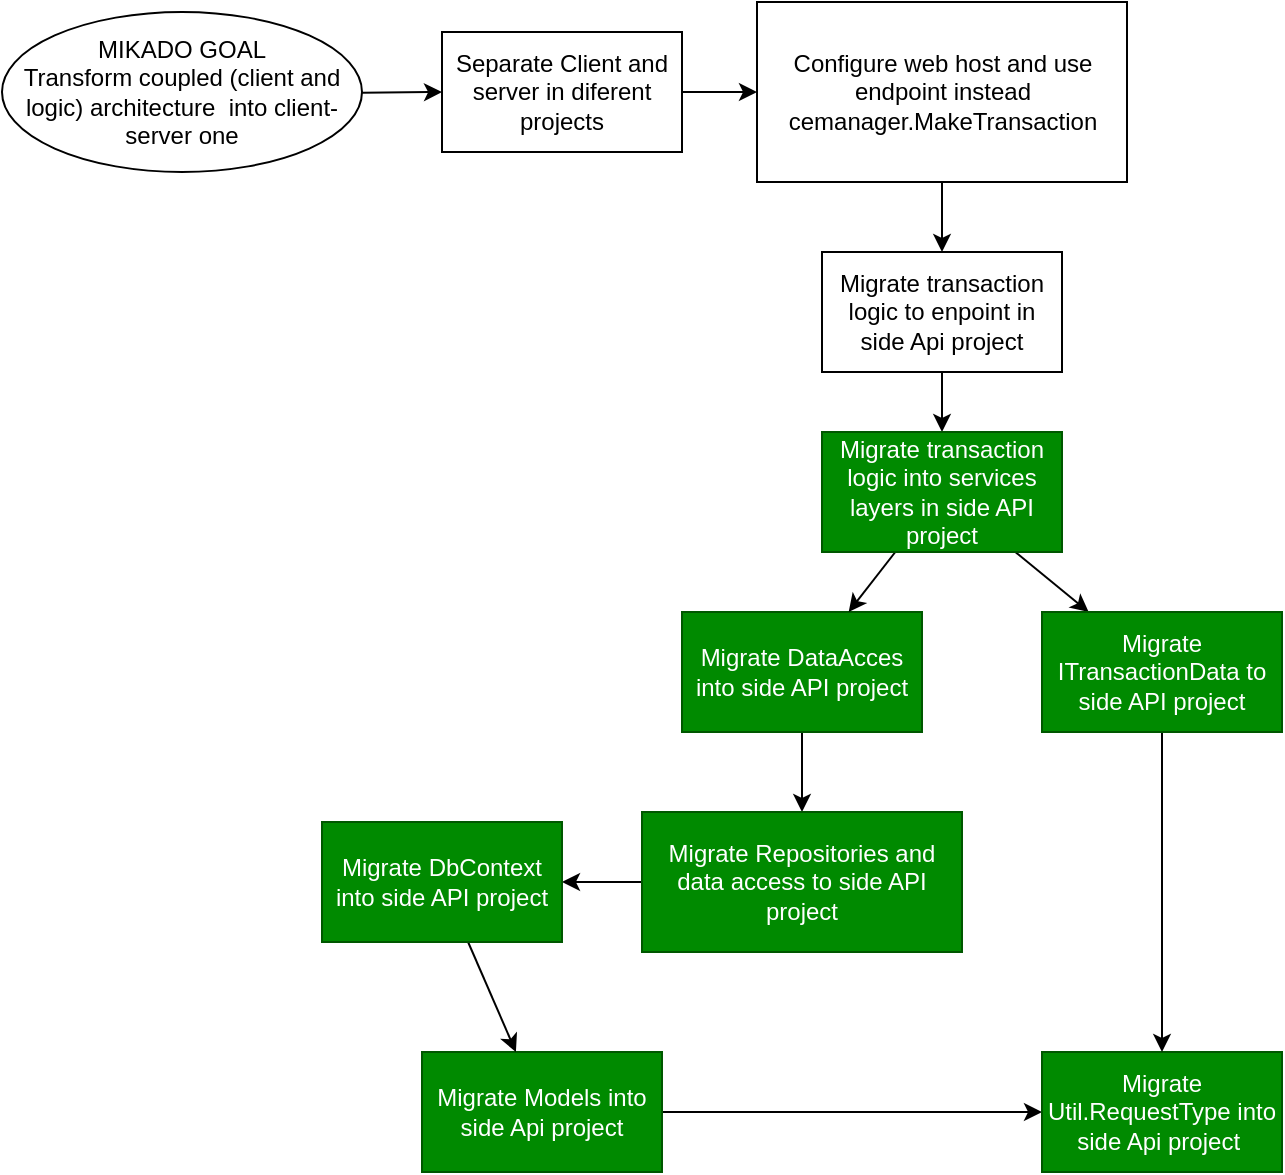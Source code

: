 <mxfile>
    <diagram id="CBvLHeb1c75yYGJDVW8A" name="Page-1">
        <mxGraphModel dx="1271" dy="1078" grid="1" gridSize="10" guides="1" tooltips="1" connect="1" arrows="1" fold="1" page="1" pageScale="1" pageWidth="850" pageHeight="1100" math="0" shadow="0">
            <root>
                <mxCell id="0"/>
                <mxCell id="1" parent="0"/>
                <mxCell id="15" value="" style="edgeStyle=none;html=1;" parent="1" source="2" target="14" edge="1">
                    <mxGeometry relative="1" as="geometry"/>
                </mxCell>
                <mxCell id="2" value="MIKADO GOAL&lt;br&gt;Transform coupled (client and logic) architecture&amp;nbsp; into client-server one" style="ellipse;whiteSpace=wrap;html=1;" parent="1" vertex="1">
                    <mxGeometry y="420" width="180" height="80" as="geometry"/>
                </mxCell>
                <mxCell id="9" value="" style="edgeStyle=none;html=1;" parent="1" source="6" target="8" edge="1">
                    <mxGeometry relative="1" as="geometry"/>
                </mxCell>
                <mxCell id="6" value="Configure web host and&amp;nbsp;use endpoint instead cemanager.MakeTransaction" style="whiteSpace=wrap;html=1;" parent="1" vertex="1">
                    <mxGeometry x="377.5" y="415" width="185" height="90" as="geometry"/>
                </mxCell>
                <mxCell id="26" value="" style="edgeStyle=none;html=1;" parent="1" source="8" target="25" edge="1">
                    <mxGeometry relative="1" as="geometry"/>
                </mxCell>
                <mxCell id="8" value="Migrate transaction logic to enpoint in side Api project" style="whiteSpace=wrap;html=1;" parent="1" vertex="1">
                    <mxGeometry x="410" y="540" width="120" height="60" as="geometry"/>
                </mxCell>
                <mxCell id="13" value="" style="edgeStyle=none;html=1;" parent="1" source="10" target="12" edge="1">
                    <mxGeometry relative="1" as="geometry"/>
                </mxCell>
                <mxCell id="10" value="Migrate Models into side Api project" style="whiteSpace=wrap;html=1;fillColor=#008a00;fontColor=#ffffff;strokeColor=#005700;" parent="1" vertex="1">
                    <mxGeometry x="210" y="940" width="120" height="60" as="geometry"/>
                </mxCell>
                <mxCell id="12" value="Migrate Util.RequestType into side Api project&amp;nbsp;" style="whiteSpace=wrap;html=1;fillColor=#008a00;fontColor=#ffffff;strokeColor=#005700;" parent="1" vertex="1">
                    <mxGeometry x="520" y="940" width="120" height="60" as="geometry"/>
                </mxCell>
                <mxCell id="16" style="edgeStyle=none;html=1;" parent="1" source="14" target="6" edge="1">
                    <mxGeometry relative="1" as="geometry"/>
                </mxCell>
                <mxCell id="14" value="Separate Client and server in diferent projects" style="whiteSpace=wrap;html=1;" parent="1" vertex="1">
                    <mxGeometry x="220" y="430" width="120" height="60" as="geometry"/>
                </mxCell>
                <mxCell id="30" value="" style="edgeStyle=none;html=1;" parent="1" source="19" target="29" edge="1">
                    <mxGeometry relative="1" as="geometry"/>
                </mxCell>
                <mxCell id="19" value="Migrate DataAcces into side API project" style="whiteSpace=wrap;html=1;fillColor=#008a00;fontColor=#ffffff;strokeColor=#005700;" parent="1" vertex="1">
                    <mxGeometry x="340" y="720" width="120" height="60" as="geometry"/>
                </mxCell>
                <mxCell id="27" style="edgeStyle=none;html=1;" parent="1" source="25" target="19" edge="1">
                    <mxGeometry relative="1" as="geometry"/>
                </mxCell>
                <mxCell id="39" value="" style="edgeStyle=none;html=1;" parent="1" source="25" target="38" edge="1">
                    <mxGeometry relative="1" as="geometry"/>
                </mxCell>
                <mxCell id="25" value="Migrate transaction logic into services layers in side API project" style="whiteSpace=wrap;html=1;fillColor=#008a00;fontColor=#ffffff;strokeColor=#005700;" parent="1" vertex="1">
                    <mxGeometry x="410" y="630" width="120" height="60" as="geometry"/>
                </mxCell>
                <mxCell id="32" value="" style="edgeStyle=none;html=1;" parent="1" source="29" target="31" edge="1">
                    <mxGeometry relative="1" as="geometry"/>
                </mxCell>
                <mxCell id="29" value="Migrate Repositories and data access to side API project" style="whiteSpace=wrap;html=1;fillColor=#008a00;fontColor=#ffffff;strokeColor=#005700;" parent="1" vertex="1">
                    <mxGeometry x="320" y="820" width="160" height="70" as="geometry"/>
                </mxCell>
                <mxCell id="33" style="edgeStyle=none;html=1;" parent="1" source="31" target="10" edge="1">
                    <mxGeometry relative="1" as="geometry"/>
                </mxCell>
                <mxCell id="31" value="Migrate DbContext into side API project" style="whiteSpace=wrap;html=1;fillColor=#008a00;fontColor=#ffffff;strokeColor=#005700;" parent="1" vertex="1">
                    <mxGeometry x="160" y="825" width="120" height="60" as="geometry"/>
                </mxCell>
                <mxCell id="40" style="edgeStyle=none;html=1;" edge="1" parent="1" source="38" target="12">
                    <mxGeometry relative="1" as="geometry"/>
                </mxCell>
                <mxCell id="38" value="Migrate ITransactionData to side API project" style="whiteSpace=wrap;html=1;fillColor=#008a00;fontColor=#ffffff;strokeColor=#005700;" parent="1" vertex="1">
                    <mxGeometry x="520" y="720" width="120" height="60" as="geometry"/>
                </mxCell>
            </root>
        </mxGraphModel>
    </diagram>
</mxfile>